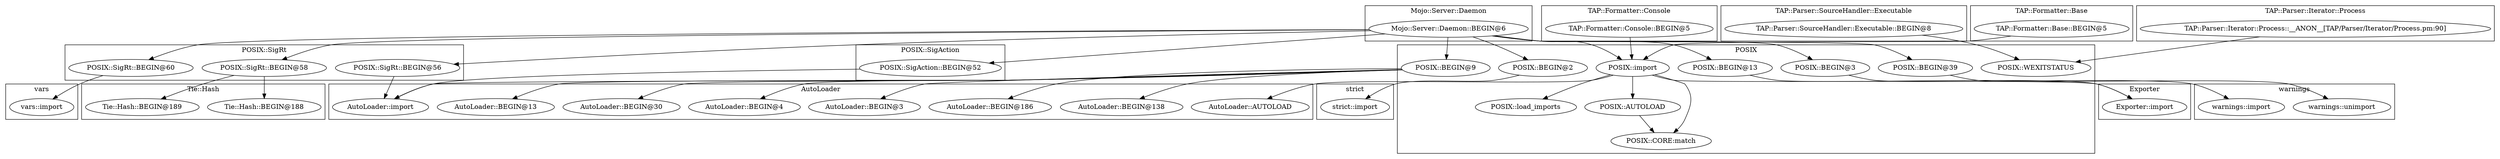 digraph {
graph [overlap=false]
subgraph cluster_warnings {
	label="warnings";
	"warnings::unimport";
	"warnings::import";
}
subgraph cluster_vars {
	label="vars";
	"vars::import";
}
subgraph cluster_Tie_Hash {
	label="Tie::Hash";
	"Tie::Hash::BEGIN@188";
	"Tie::Hash::BEGIN@189";
}
subgraph cluster_strict {
	label="strict";
	"strict::import";
}
subgraph cluster_TAP_Formatter_Console {
	label="TAP::Formatter::Console";
	"TAP::Formatter::Console::BEGIN@5";
}
subgraph cluster_TAP_Parser_SourceHandler_Executable {
	label="TAP::Parser::SourceHandler::Executable";
	"TAP::Parser::SourceHandler::Executable::BEGIN@8";
}
subgraph cluster_POSIX_SigRt {
	label="POSIX::SigRt";
	"POSIX::SigRt::BEGIN@58";
	"POSIX::SigRt::BEGIN@56";
	"POSIX::SigRt::BEGIN@60";
}
subgraph cluster_Exporter {
	label="Exporter";
	"Exporter::import";
}
subgraph cluster_AutoLoader {
	label="AutoLoader";
	"AutoLoader::BEGIN@138";
	"AutoLoader::BEGIN@186";
	"AutoLoader::AUTOLOAD";
	"AutoLoader::BEGIN@4";
	"AutoLoader::import";
	"AutoLoader::BEGIN@30";
	"AutoLoader::BEGIN@3";
	"AutoLoader::BEGIN@13";
}
subgraph cluster_TAP_Formatter_Base {
	label="TAP::Formatter::Base";
	"TAP::Formatter::Base::BEGIN@5";
}
subgraph cluster_TAP_Parser_Iterator_Process {
	label="TAP::Parser::Iterator::Process";
	"TAP::Parser::Iterator::Process::__ANON__[TAP/Parser/Iterator/Process.pm:90]";
}
subgraph cluster_POSIX_SigAction {
	label="POSIX::SigAction";
	"POSIX::SigAction::BEGIN@52";
}
subgraph cluster_POSIX {
	label="POSIX";
	"POSIX::load_imports";
	"POSIX::import";
	"POSIX::AUTOLOAD";
	"POSIX::BEGIN@9";
	"POSIX::BEGIN@3";
	"POSIX::BEGIN@39";
	"POSIX::BEGIN@2";
	"POSIX::BEGIN@13";
	"POSIX::WEXITSTATUS";
	"POSIX::CORE:match";
}
subgraph cluster_Mojo_Server_Daemon {
	label="Mojo::Server::Daemon";
	"Mojo::Server::Daemon::BEGIN@6";
}
"POSIX::BEGIN@9" -> "AutoLoader::BEGIN@138";
"POSIX::BEGIN@9" -> "AutoLoader::BEGIN@3";
"POSIX::import" -> "Exporter::import";
"POSIX::BEGIN@13" -> "Exporter::import";
"POSIX::BEGIN@39" -> "warnings::unimport";
"TAP::Parser::Iterator::Process::__ANON__[TAP/Parser/Iterator/Process.pm:90]" -> "POSIX::WEXITSTATUS";
"TAP::Parser::SourceHandler::Executable::BEGIN@8" -> "POSIX::WEXITSTATUS";
"POSIX::import" -> "POSIX::load_imports";
"Mojo::Server::Daemon::BEGIN@6" -> "POSIX::BEGIN@2";
"Mojo::Server::Daemon::BEGIN@6" -> "POSIX::BEGIN@9";
"Mojo::Server::Daemon::BEGIN@6" -> "POSIX::SigRt::BEGIN@58";
"Mojo::Server::Daemon::BEGIN@6" -> "POSIX::BEGIN@39";
"POSIX::SigRt::BEGIN@58" -> "Tie::Hash::BEGIN@189";
"POSIX::BEGIN@9" -> "AutoLoader::BEGIN@13";
"POSIX::AUTOLOAD" -> "POSIX::CORE:match";
"POSIX::import" -> "POSIX::CORE:match";
"POSIX::BEGIN@9" -> "AutoLoader::BEGIN@4";
"POSIX::SigRt::BEGIN@56" -> "AutoLoader::import";
"POSIX::SigAction::BEGIN@52" -> "AutoLoader::import";
"POSIX::BEGIN@9" -> "AutoLoader::import";
"POSIX::BEGIN@3" -> "warnings::import";
"POSIX::import" -> "AutoLoader::AUTOLOAD";
"POSIX::BEGIN@9" -> "AutoLoader::BEGIN@186";
"Mojo::Server::Daemon::BEGIN@6" -> "POSIX::BEGIN@3";
"POSIX::SigRt::BEGIN@60" -> "vars::import";
"POSIX::import" -> "POSIX::AUTOLOAD";
"Mojo::Server::Daemon::BEGIN@6" -> "POSIX::import";
"TAP::Formatter::Console::BEGIN@5" -> "POSIX::import";
"TAP::Formatter::Base::BEGIN@5" -> "POSIX::import";
"Mojo::Server::Daemon::BEGIN@6" -> "POSIX::SigAction::BEGIN@52";
"Mojo::Server::Daemon::BEGIN@6" -> "POSIX::BEGIN@13";
"POSIX::SigRt::BEGIN@58" -> "Tie::Hash::BEGIN@188";
"Mojo::Server::Daemon::BEGIN@6" -> "POSIX::SigRt::BEGIN@60";
"Mojo::Server::Daemon::BEGIN@6" -> "POSIX::SigRt::BEGIN@56";
"POSIX::BEGIN@2" -> "strict::import";
"POSIX::BEGIN@9" -> "AutoLoader::BEGIN@30";
}
